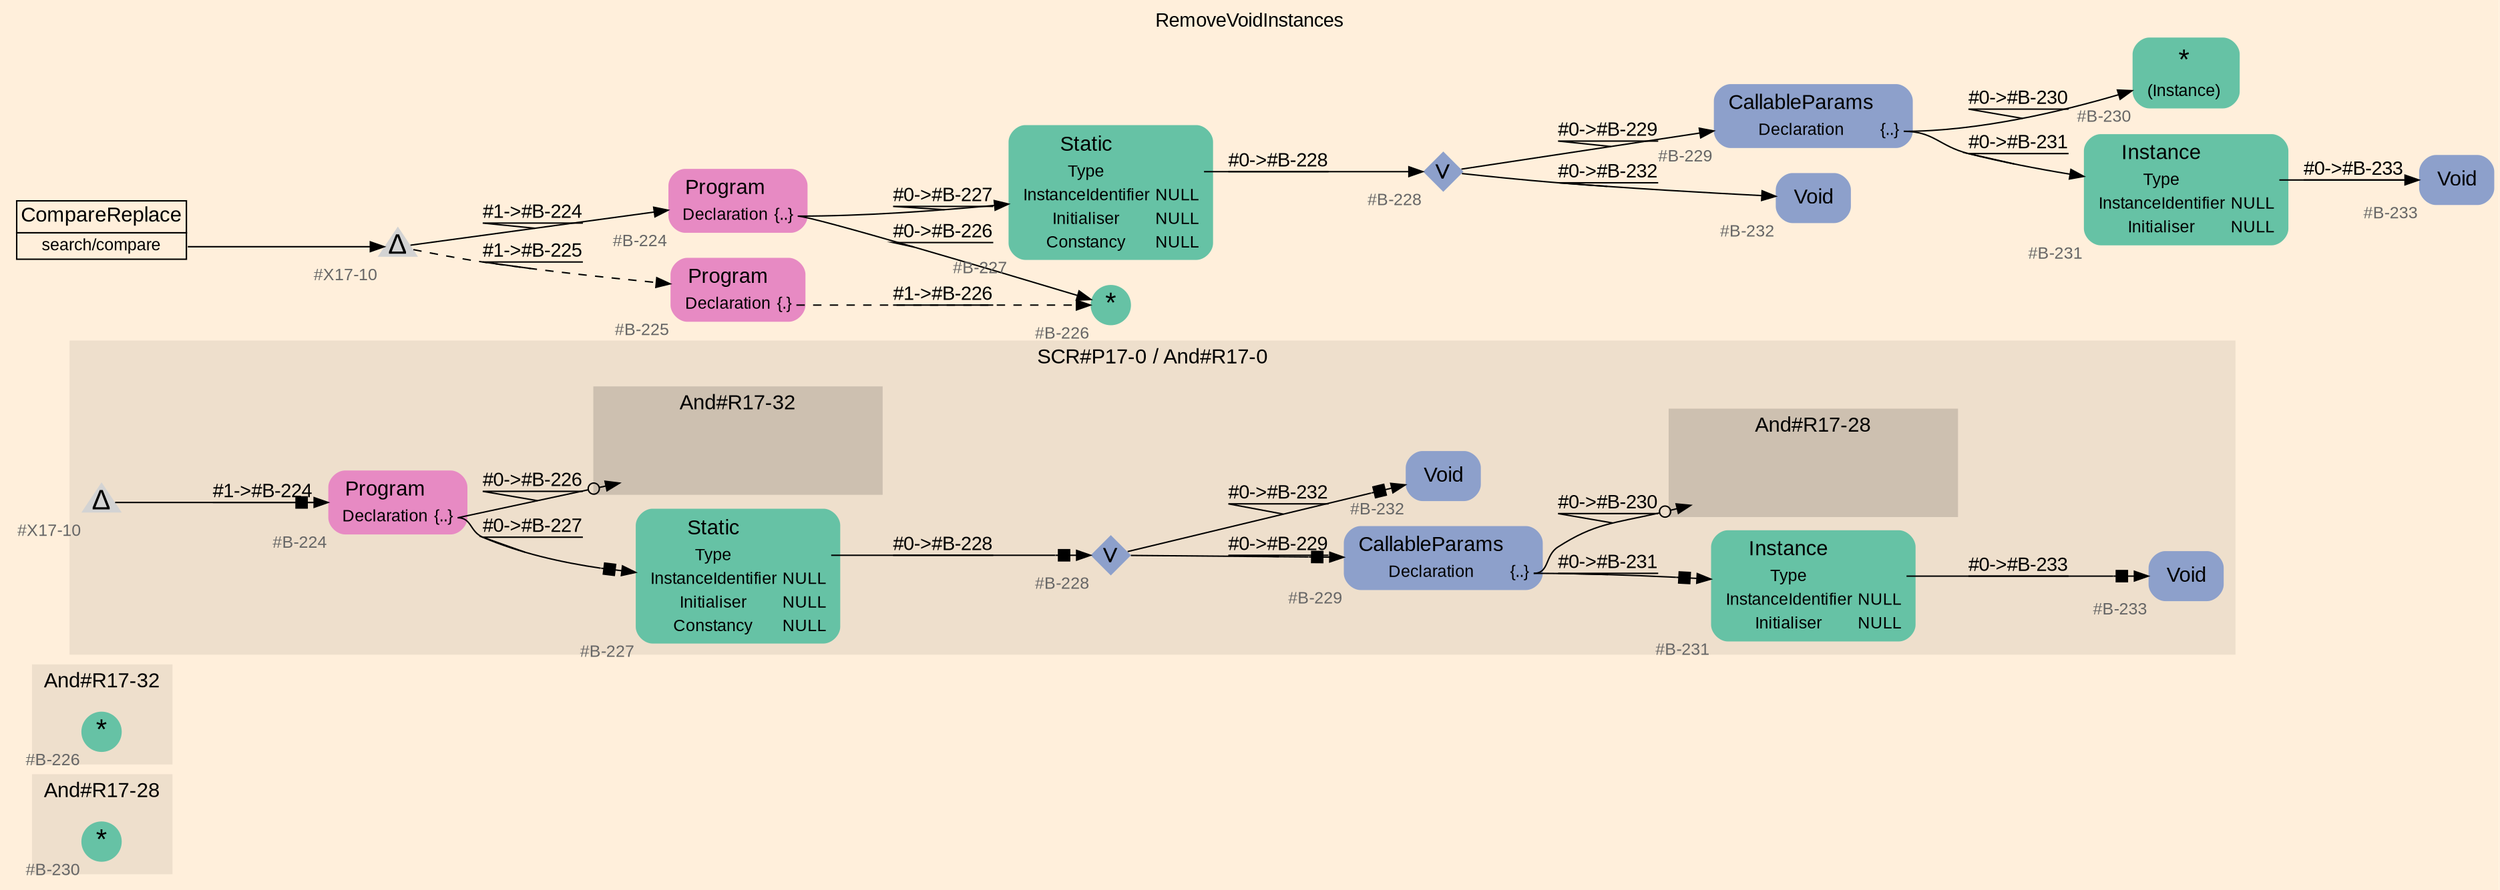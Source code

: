 digraph "RemoveVoidInstances" {
label = "RemoveVoidInstances"
labelloc = t
graph [
    rankdir = "LR"
    ranksep = 0.3
    bgcolor = antiquewhite1
    color = black
    fontcolor = black
    fontname = "Arial"
];
node [
    fontname = "Arial"
];
edge [
    fontname = "Arial"
];

// -------------------- figure And#R17-28 --------------------
// -------- region And#R17-28 ----------
subgraph "clusterAnd#R17-28" {
    label = "And#R17-28"
    style = "filled"
    color = antiquewhite2
    fontsize = "15"
    // -------- block And#R17-28/#B-230 ----------
    "And#R17-28/#B-230" [
        fillcolor = "/set28/1"
        xlabel = "#B-230"
        fontsize = "12"
        fontcolor = grey40
        shape = "circle"
        label = <<FONT COLOR="black" POINT-SIZE="20">*</FONT>>
        style = "filled"
        penwidth = 0.0
        fixedsize = true
        width = 0.4
        height = 0.4
    ];
    
}


// -------------------- figure And#R17-32 --------------------
// -------- region And#R17-32 ----------
subgraph "clusterAnd#R17-32" {
    label = "And#R17-32"
    style = "filled"
    color = antiquewhite2
    fontsize = "15"
    // -------- block And#R17-32/#B-226 ----------
    "And#R17-32/#B-226" [
        fillcolor = "/set28/1"
        xlabel = "#B-226"
        fontsize = "12"
        fontcolor = grey40
        shape = "circle"
        label = <<FONT COLOR="black" POINT-SIZE="20">*</FONT>>
        style = "filled"
        penwidth = 0.0
        fixedsize = true
        width = 0.4
        height = 0.4
    ];
    
}


// -------------------- figure And#R17-0 --------------------
// -------- region And#R17-0 ----------
subgraph "clusterAnd#R17-0" {
    label = "SCR#P17-0 / And#R17-0"
    style = "filled"
    color = antiquewhite2
    fontsize = "15"
    // -------- block And#R17-0/#B-224 ----------
    "And#R17-0/#B-224" [
        fillcolor = "/set28/4"
        xlabel = "#B-224"
        fontsize = "12"
        fontcolor = grey40
        shape = "plaintext"
        label = <<TABLE BORDER="0" CELLBORDER="0" CELLSPACING="0">
         <TR><TD><FONT COLOR="black" POINT-SIZE="15">Program</FONT></TD></TR>
         <TR><TD><FONT COLOR="black" POINT-SIZE="12">Declaration</FONT></TD><TD PORT="port0"><FONT COLOR="black" POINT-SIZE="12">{..}</FONT></TD></TR>
        </TABLE>>
        style = "rounded,filled"
    ];
    
    // -------- block And#R17-0/#B-227 ----------
    "And#R17-0/#B-227" [
        fillcolor = "/set28/1"
        xlabel = "#B-227"
        fontsize = "12"
        fontcolor = grey40
        shape = "plaintext"
        label = <<TABLE BORDER="0" CELLBORDER="0" CELLSPACING="0">
         <TR><TD><FONT COLOR="black" POINT-SIZE="15">Static</FONT></TD></TR>
         <TR><TD><FONT COLOR="black" POINT-SIZE="12">Type</FONT></TD><TD PORT="port0"></TD></TR>
         <TR><TD><FONT COLOR="black" POINT-SIZE="12">InstanceIdentifier</FONT></TD><TD PORT="port1"><FONT COLOR="black" POINT-SIZE="12">NULL</FONT></TD></TR>
         <TR><TD><FONT COLOR="black" POINT-SIZE="12">Initialiser</FONT></TD><TD PORT="port2"><FONT COLOR="black" POINT-SIZE="12">NULL</FONT></TD></TR>
         <TR><TD><FONT COLOR="black" POINT-SIZE="12">Constancy</FONT></TD><TD PORT="port3"><FONT COLOR="black" POINT-SIZE="12">NULL</FONT></TD></TR>
        </TABLE>>
        style = "rounded,filled"
    ];
    
    // -------- block And#R17-0/#B-228 ----------
    "And#R17-0/#B-228" [
        fillcolor = "/set28/3"
        xlabel = "#B-228"
        fontsize = "12"
        fontcolor = grey40
        shape = "diamond"
        label = <<FONT COLOR="black" POINT-SIZE="20">∨</FONT>>
        style = "filled"
        penwidth = 0.0
        fixedsize = true
        width = 0.4
        height = 0.4
    ];
    
    // -------- block And#R17-0/#B-229 ----------
    "And#R17-0/#B-229" [
        fillcolor = "/set28/3"
        xlabel = "#B-229"
        fontsize = "12"
        fontcolor = grey40
        shape = "plaintext"
        label = <<TABLE BORDER="0" CELLBORDER="0" CELLSPACING="0">
         <TR><TD><FONT COLOR="black" POINT-SIZE="15">CallableParams</FONT></TD></TR>
         <TR><TD><FONT COLOR="black" POINT-SIZE="12">Declaration</FONT></TD><TD PORT="port0"><FONT COLOR="black" POINT-SIZE="12">{..}</FONT></TD></TR>
        </TABLE>>
        style = "rounded,filled"
    ];
    
    // -------- block And#R17-0/#B-231 ----------
    "And#R17-0/#B-231" [
        fillcolor = "/set28/1"
        xlabel = "#B-231"
        fontsize = "12"
        fontcolor = grey40
        shape = "plaintext"
        label = <<TABLE BORDER="0" CELLBORDER="0" CELLSPACING="0">
         <TR><TD><FONT COLOR="black" POINT-SIZE="15">Instance</FONT></TD></TR>
         <TR><TD><FONT COLOR="black" POINT-SIZE="12">Type</FONT></TD><TD PORT="port0"></TD></TR>
         <TR><TD><FONT COLOR="black" POINT-SIZE="12">InstanceIdentifier</FONT></TD><TD PORT="port1"><FONT COLOR="black" POINT-SIZE="12">NULL</FONT></TD></TR>
         <TR><TD><FONT COLOR="black" POINT-SIZE="12">Initialiser</FONT></TD><TD PORT="port2"><FONT COLOR="black" POINT-SIZE="12">NULL</FONT></TD></TR>
        </TABLE>>
        style = "rounded,filled"
    ];
    
    // -------- block And#R17-0/#B-232 ----------
    "And#R17-0/#B-232" [
        fillcolor = "/set28/3"
        xlabel = "#B-232"
        fontsize = "12"
        fontcolor = grey40
        shape = "plaintext"
        label = <<TABLE BORDER="0" CELLBORDER="0" CELLSPACING="0">
         <TR><TD><FONT COLOR="black" POINT-SIZE="15">Void</FONT></TD></TR>
        </TABLE>>
        style = "rounded,filled"
    ];
    
    // -------- block And#R17-0/#B-233 ----------
    "And#R17-0/#B-233" [
        fillcolor = "/set28/3"
        xlabel = "#B-233"
        fontsize = "12"
        fontcolor = grey40
        shape = "plaintext"
        label = <<TABLE BORDER="0" CELLBORDER="0" CELLSPACING="0">
         <TR><TD><FONT COLOR="black" POINT-SIZE="15">Void</FONT></TD></TR>
        </TABLE>>
        style = "rounded,filled"
    ];
    
    // -------- block And#R17-0/#X17-10 ----------
    "And#R17-0/#X17-10" [
        xlabel = "#X17-10"
        fontsize = "12"
        fontcolor = grey40
        shape = "triangle"
        label = <<FONT COLOR="black" POINT-SIZE="20">Δ</FONT>>
        style = "filled"
        penwidth = 0.0
        fixedsize = true
        width = 0.4
        height = 0.4
    ];
    
    // -------- region And#R17-0/And#R17-32 ----------
    subgraph "clusterAnd#R17-0/And#R17-32" {
        label = "And#R17-32"
        style = "filled"
        color = antiquewhite3
        fontsize = "15"
        // -------- block And#R17-0/And#R17-32/#B-226 ----------
        "And#R17-0/And#R17-32/#B-226" [
            fillcolor = "/set28/1"
            xlabel = "#B-226"
            fontsize = "12"
            fontcolor = grey40
            shape = "none"
            style = "invisible"
        ];
        
    }
    
    // -------- region And#R17-0/And#R17-28 ----------
    subgraph "clusterAnd#R17-0/And#R17-28" {
        label = "And#R17-28"
        style = "filled"
        color = antiquewhite3
        fontsize = "15"
        // -------- block And#R17-0/And#R17-28/#B-230 ----------
        "And#R17-0/And#R17-28/#B-230" [
            fillcolor = "/set28/1"
            xlabel = "#B-230"
            fontsize = "12"
            fontcolor = grey40
            shape = "none"
            style = "invisible"
        ];
        
    }
    
}

"And#R17-0/#B-224":port0 -> "And#R17-0/And#R17-32/#B-226" [
    arrowhead="normalnoneodot"
    label = "#0-&gt;#B-226"
    decorate = true
    color = black
    fontcolor = black
];

"And#R17-0/#B-224":port0 -> "And#R17-0/#B-227" [
    arrowhead="normalnonebox"
    label = "#0-&gt;#B-227"
    decorate = true
    color = black
    fontcolor = black
];

"And#R17-0/#B-227":port0 -> "And#R17-0/#B-228" [
    arrowhead="normalnonebox"
    label = "#0-&gt;#B-228"
    decorate = true
    color = black
    fontcolor = black
];

"And#R17-0/#B-228" -> "And#R17-0/#B-229" [
    arrowhead="normalnonebox"
    label = "#0-&gt;#B-229"
    decorate = true
    color = black
    fontcolor = black
];

"And#R17-0/#B-228" -> "And#R17-0/#B-232" [
    arrowhead="normalnonebox"
    label = "#0-&gt;#B-232"
    decorate = true
    color = black
    fontcolor = black
];

"And#R17-0/#B-229":port0 -> "And#R17-0/And#R17-28/#B-230" [
    arrowhead="normalnoneodot"
    label = "#0-&gt;#B-230"
    decorate = true
    color = black
    fontcolor = black
];

"And#R17-0/#B-229":port0 -> "And#R17-0/#B-231" [
    arrowhead="normalnonebox"
    label = "#0-&gt;#B-231"
    decorate = true
    color = black
    fontcolor = black
];

"And#R17-0/#B-231":port0 -> "And#R17-0/#B-233" [
    arrowhead="normalnonebox"
    label = "#0-&gt;#B-233"
    decorate = true
    color = black
    fontcolor = black
];

"And#R17-0/#X17-10" -> "And#R17-0/#B-224" [
    arrowhead="normalnonebox"
    label = "#1-&gt;#B-224"
    decorate = true
    color = black
    fontcolor = black
];


// -------------------- transformation figure --------------------
// -------- block CR#X17-11 ----------
"CR#X17-11" [
    fillcolor = antiquewhite1
    fontsize = "12"
    fontcolor = grey40
    shape = "plaintext"
    label = <<TABLE BORDER="0" CELLBORDER="1" CELLSPACING="0">
     <TR><TD><FONT COLOR="black" POINT-SIZE="15">CompareReplace</FONT></TD></TR>
     <TR><TD PORT="port0"><FONT COLOR="black" POINT-SIZE="12">search/compare</FONT></TD></TR>
    </TABLE>>
    style = "filled"
    color = black
];

// -------- block #X17-10 ----------
"#X17-10" [
    xlabel = "#X17-10"
    fontsize = "12"
    fontcolor = grey40
    shape = "triangle"
    label = <<FONT COLOR="black" POINT-SIZE="20">Δ</FONT>>
    style = "filled"
    penwidth = 0.0
    fixedsize = true
    width = 0.4
    height = 0.4
];

// -------- block #B-224 ----------
"#B-224" [
    fillcolor = "/set28/4"
    xlabel = "#B-224"
    fontsize = "12"
    fontcolor = grey40
    shape = "plaintext"
    label = <<TABLE BORDER="0" CELLBORDER="0" CELLSPACING="0">
     <TR><TD><FONT COLOR="black" POINT-SIZE="15">Program</FONT></TD></TR>
     <TR><TD><FONT COLOR="black" POINT-SIZE="12">Declaration</FONT></TD><TD PORT="port0"><FONT COLOR="black" POINT-SIZE="12">{..}</FONT></TD></TR>
    </TABLE>>
    style = "rounded,filled"
];

// -------- block #B-226 ----------
"#B-226" [
    fillcolor = "/set28/1"
    xlabel = "#B-226"
    fontsize = "12"
    fontcolor = grey40
    shape = "circle"
    label = <<FONT COLOR="black" POINT-SIZE="20">*</FONT>>
    style = "filled"
    penwidth = 0.0
    fixedsize = true
    width = 0.4
    height = 0.4
];

// -------- block #B-227 ----------
"#B-227" [
    fillcolor = "/set28/1"
    xlabel = "#B-227"
    fontsize = "12"
    fontcolor = grey40
    shape = "plaintext"
    label = <<TABLE BORDER="0" CELLBORDER="0" CELLSPACING="0">
     <TR><TD><FONT COLOR="black" POINT-SIZE="15">Static</FONT></TD></TR>
     <TR><TD><FONT COLOR="black" POINT-SIZE="12">Type</FONT></TD><TD PORT="port0"></TD></TR>
     <TR><TD><FONT COLOR="black" POINT-SIZE="12">InstanceIdentifier</FONT></TD><TD PORT="port1"><FONT COLOR="black" POINT-SIZE="12">NULL</FONT></TD></TR>
     <TR><TD><FONT COLOR="black" POINT-SIZE="12">Initialiser</FONT></TD><TD PORT="port2"><FONT COLOR="black" POINT-SIZE="12">NULL</FONT></TD></TR>
     <TR><TD><FONT COLOR="black" POINT-SIZE="12">Constancy</FONT></TD><TD PORT="port3"><FONT COLOR="black" POINT-SIZE="12">NULL</FONT></TD></TR>
    </TABLE>>
    style = "rounded,filled"
];

// -------- block #B-228 ----------
"#B-228" [
    fillcolor = "/set28/3"
    xlabel = "#B-228"
    fontsize = "12"
    fontcolor = grey40
    shape = "diamond"
    label = <<FONT COLOR="black" POINT-SIZE="20">∨</FONT>>
    style = "filled"
    penwidth = 0.0
    fixedsize = true
    width = 0.4
    height = 0.4
];

// -------- block #B-229 ----------
"#B-229" [
    fillcolor = "/set28/3"
    xlabel = "#B-229"
    fontsize = "12"
    fontcolor = grey40
    shape = "plaintext"
    label = <<TABLE BORDER="0" CELLBORDER="0" CELLSPACING="0">
     <TR><TD><FONT COLOR="black" POINT-SIZE="15">CallableParams</FONT></TD></TR>
     <TR><TD><FONT COLOR="black" POINT-SIZE="12">Declaration</FONT></TD><TD PORT="port0"><FONT COLOR="black" POINT-SIZE="12">{..}</FONT></TD></TR>
    </TABLE>>
    style = "rounded,filled"
];

// -------- block #B-230 ----------
"#B-230" [
    fillcolor = "/set28/1"
    xlabel = "#B-230"
    fontsize = "12"
    fontcolor = grey40
    shape = "plaintext"
    label = <<TABLE BORDER="0" CELLBORDER="0" CELLSPACING="0">
     <TR><TD><FONT COLOR="black" POINT-SIZE="20">*</FONT></TD></TR>
     <TR><TD><FONT COLOR="black" POINT-SIZE="12">(Instance)</FONT></TD><TD PORT="port0"></TD></TR>
    </TABLE>>
    style = "rounded,filled"
];

// -------- block #B-231 ----------
"#B-231" [
    fillcolor = "/set28/1"
    xlabel = "#B-231"
    fontsize = "12"
    fontcolor = grey40
    shape = "plaintext"
    label = <<TABLE BORDER="0" CELLBORDER="0" CELLSPACING="0">
     <TR><TD><FONT COLOR="black" POINT-SIZE="15">Instance</FONT></TD></TR>
     <TR><TD><FONT COLOR="black" POINT-SIZE="12">Type</FONT></TD><TD PORT="port0"></TD></TR>
     <TR><TD><FONT COLOR="black" POINT-SIZE="12">InstanceIdentifier</FONT></TD><TD PORT="port1"><FONT COLOR="black" POINT-SIZE="12">NULL</FONT></TD></TR>
     <TR><TD><FONT COLOR="black" POINT-SIZE="12">Initialiser</FONT></TD><TD PORT="port2"><FONT COLOR="black" POINT-SIZE="12">NULL</FONT></TD></TR>
    </TABLE>>
    style = "rounded,filled"
];

// -------- block #B-233 ----------
"#B-233" [
    fillcolor = "/set28/3"
    xlabel = "#B-233"
    fontsize = "12"
    fontcolor = grey40
    shape = "plaintext"
    label = <<TABLE BORDER="0" CELLBORDER="0" CELLSPACING="0">
     <TR><TD><FONT COLOR="black" POINT-SIZE="15">Void</FONT></TD></TR>
    </TABLE>>
    style = "rounded,filled"
];

// -------- block #B-232 ----------
"#B-232" [
    fillcolor = "/set28/3"
    xlabel = "#B-232"
    fontsize = "12"
    fontcolor = grey40
    shape = "plaintext"
    label = <<TABLE BORDER="0" CELLBORDER="0" CELLSPACING="0">
     <TR><TD><FONT COLOR="black" POINT-SIZE="15">Void</FONT></TD></TR>
    </TABLE>>
    style = "rounded,filled"
];

// -------- block #B-225 ----------
"#B-225" [
    fillcolor = "/set28/4"
    xlabel = "#B-225"
    fontsize = "12"
    fontcolor = grey40
    shape = "plaintext"
    label = <<TABLE BORDER="0" CELLBORDER="0" CELLSPACING="0">
     <TR><TD><FONT COLOR="black" POINT-SIZE="15">Program</FONT></TD></TR>
     <TR><TD><FONT COLOR="black" POINT-SIZE="12">Declaration</FONT></TD><TD PORT="port0"><FONT COLOR="black" POINT-SIZE="12">{.}</FONT></TD></TR>
    </TABLE>>
    style = "rounded,filled"
];

"CR#X17-11":port0 -> "#X17-10" [
    label = ""
    decorate = true
    color = black
    fontcolor = black
];

"#X17-10" -> "#B-224" [
    label = "#1-&gt;#B-224"
    decorate = true
    color = black
    fontcolor = black
];

"#X17-10" -> "#B-225" [
    style="dashed"
    label = "#1-&gt;#B-225"
    decorate = true
    color = black
    fontcolor = black
];

"#B-224":port0 -> "#B-226" [
    label = "#0-&gt;#B-226"
    decorate = true
    color = black
    fontcolor = black
];

"#B-224":port0 -> "#B-227" [
    label = "#0-&gt;#B-227"
    decorate = true
    color = black
    fontcolor = black
];

"#B-227":port0 -> "#B-228" [
    label = "#0-&gt;#B-228"
    decorate = true
    color = black
    fontcolor = black
];

"#B-228" -> "#B-229" [
    label = "#0-&gt;#B-229"
    decorate = true
    color = black
    fontcolor = black
];

"#B-228" -> "#B-232" [
    label = "#0-&gt;#B-232"
    decorate = true
    color = black
    fontcolor = black
];

"#B-229":port0 -> "#B-230" [
    label = "#0-&gt;#B-230"
    decorate = true
    color = black
    fontcolor = black
];

"#B-229":port0 -> "#B-231" [
    label = "#0-&gt;#B-231"
    decorate = true
    color = black
    fontcolor = black
];

"#B-231":port0 -> "#B-233" [
    label = "#0-&gt;#B-233"
    decorate = true
    color = black
    fontcolor = black
];

"#B-225":port0 -> "#B-226" [
    style="dashed"
    label = "#1-&gt;#B-226"
    decorate = true
    color = black
    fontcolor = black
];


}
